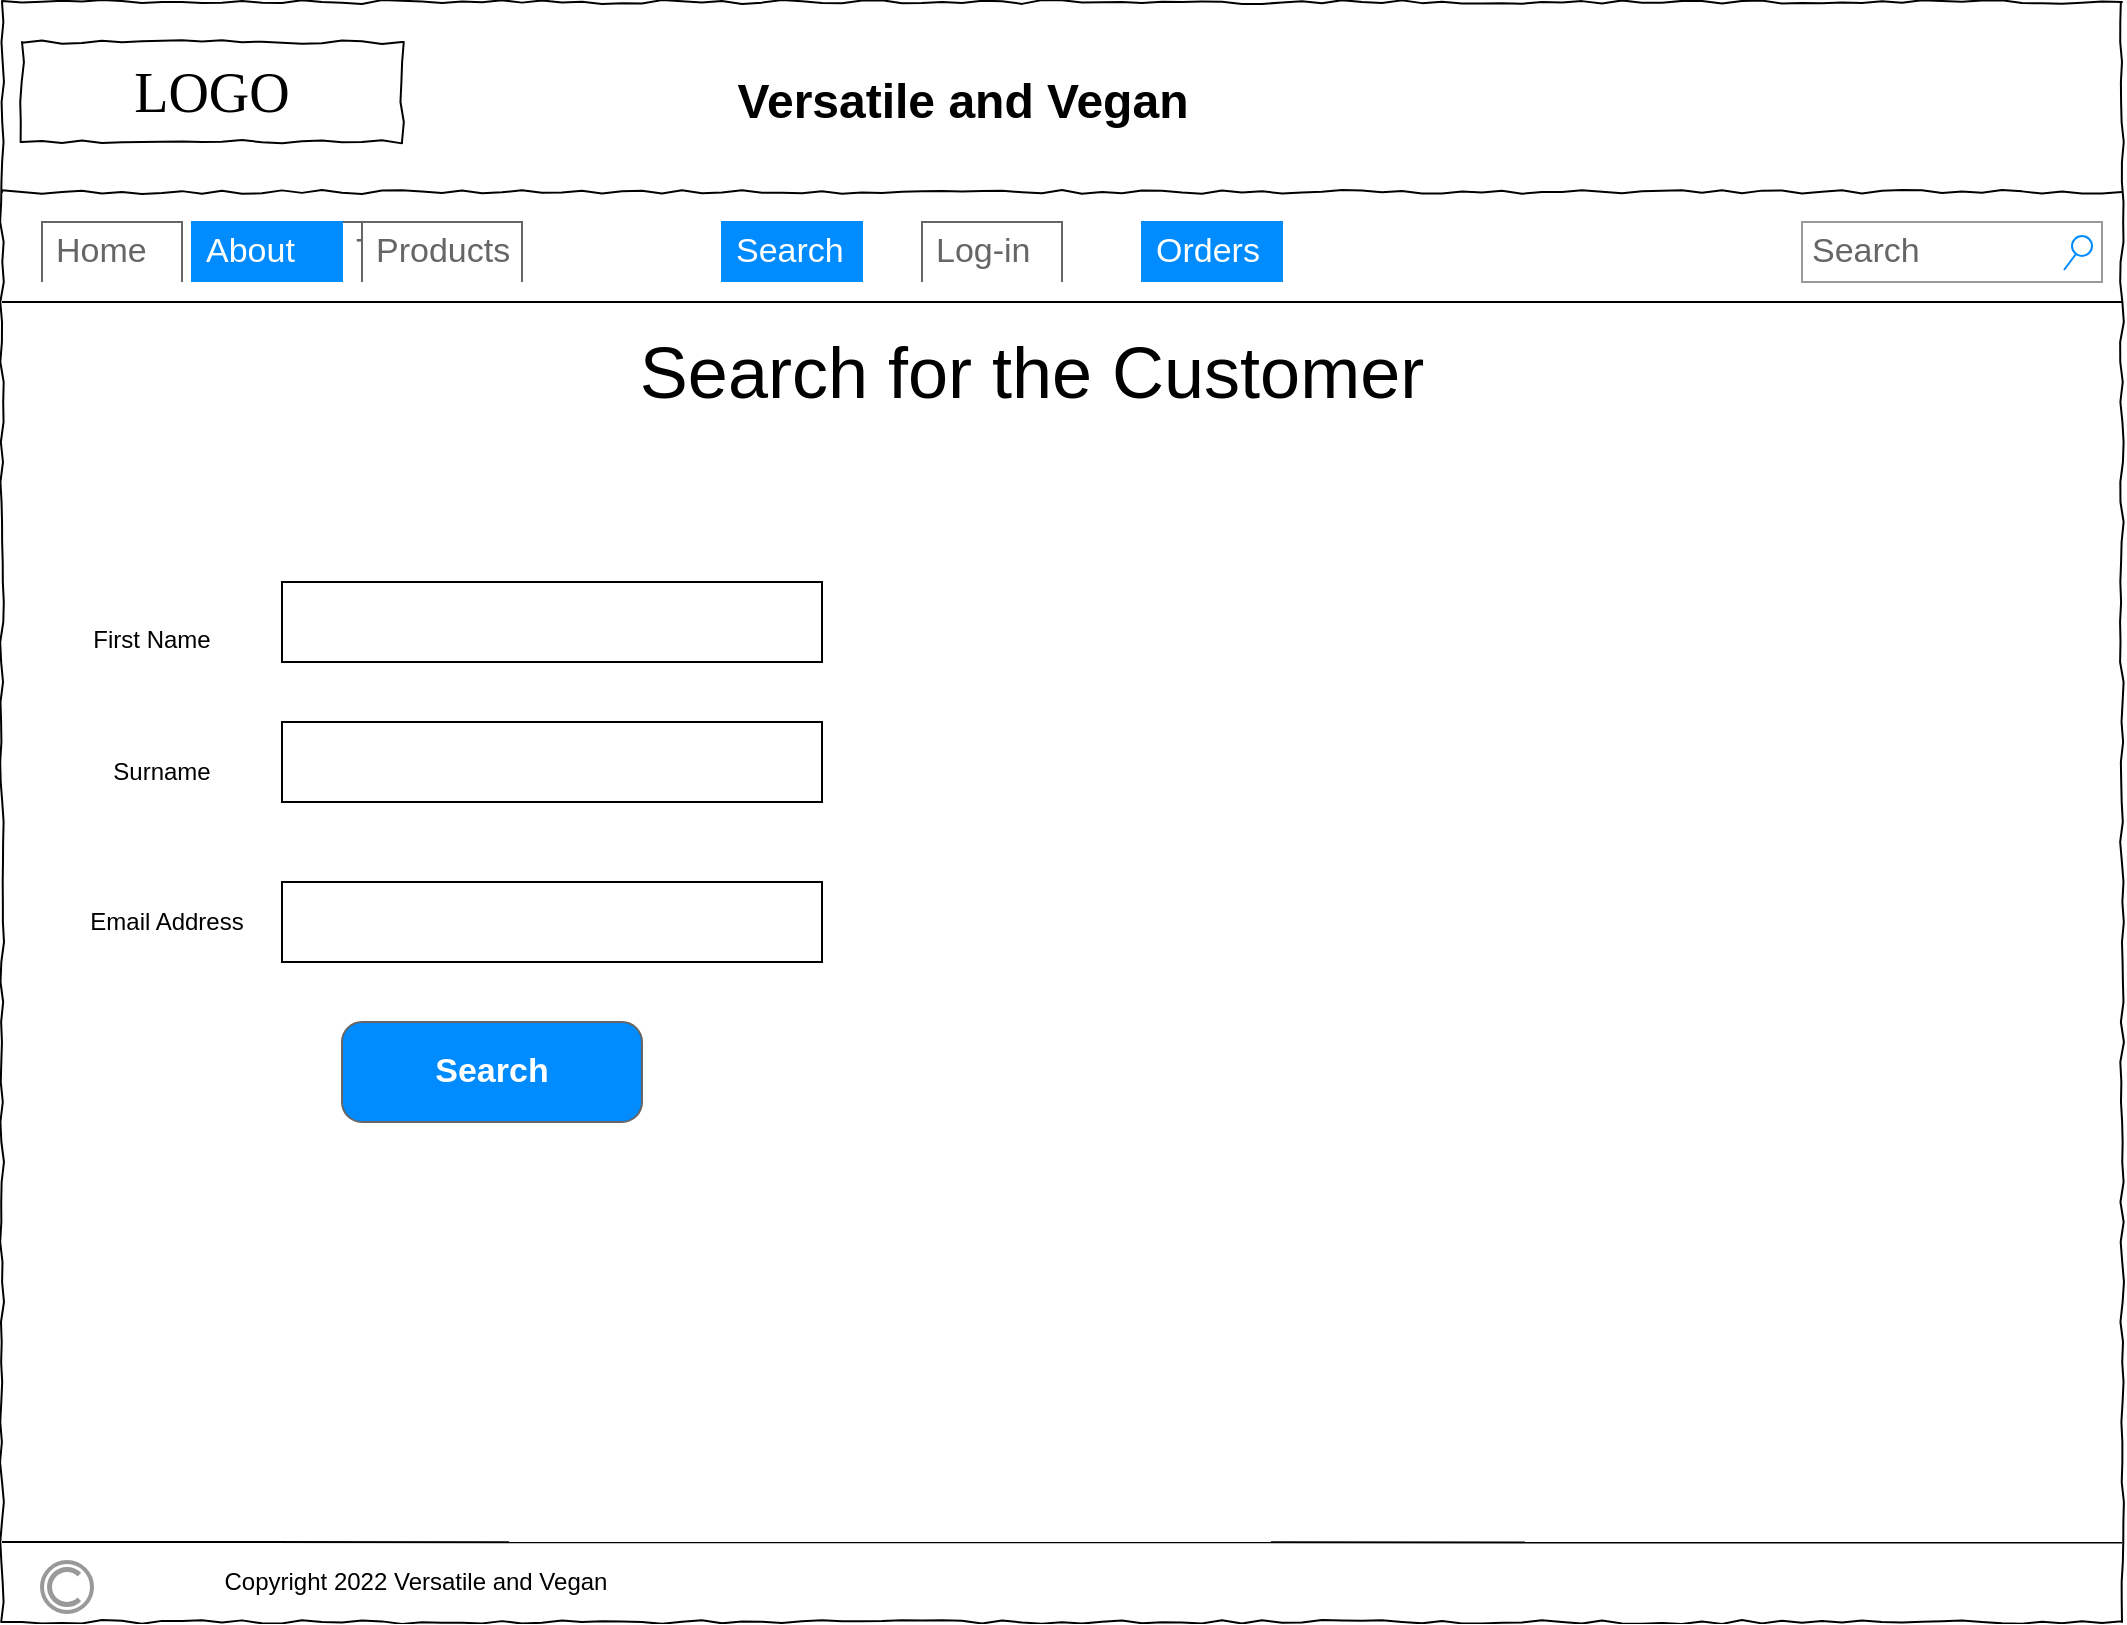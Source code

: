<mxfile version="18.0.7" type="github">
  <diagram name="Page-1" id="03018318-947c-dd8e-b7a3-06fadd420f32">
    <mxGraphModel dx="2062" dy="1154" grid="1" gridSize="10" guides="1" tooltips="1" connect="1" arrows="1" fold="1" page="1" pageScale="1" pageWidth="1100" pageHeight="850" background="none" math="0" shadow="0">
      <root>
        <mxCell id="0" />
        <mxCell id="1" parent="0" />
        <mxCell id="677b7b8949515195-1" value="" style="whiteSpace=wrap;html=1;rounded=0;shadow=0;labelBackgroundColor=none;strokeColor=#000000;strokeWidth=1;fillColor=none;fontFamily=Verdana;fontSize=12;fontColor=#000000;align=center;comic=1;" parent="1" vertex="1">
          <mxGeometry x="20" y="10" width="1060" height="810" as="geometry" />
        </mxCell>
        <mxCell id="677b7b8949515195-2" value="LOGO" style="whiteSpace=wrap;html=1;rounded=0;shadow=0;labelBackgroundColor=none;strokeWidth=1;fontFamily=Verdana;fontSize=28;align=center;comic=1;" parent="1" vertex="1">
          <mxGeometry x="30" y="30" width="190" height="50" as="geometry" />
        </mxCell>
        <mxCell id="677b7b8949515195-9" value="" style="line;strokeWidth=1;html=1;rounded=0;shadow=0;labelBackgroundColor=none;fillColor=none;fontFamily=Verdana;fontSize=14;fontColor=#000000;align=center;comic=1;" parent="1" vertex="1">
          <mxGeometry x="20" y="100" width="1060" height="10" as="geometry" />
        </mxCell>
        <mxCell id="BdIwxWL2ztRp1uxpC_Id-1" value="&lt;font style=&quot;font-size: 36px;&quot;&gt;Search for the Customer&lt;/font&gt;" style="text;html=1;strokeColor=none;fillColor=none;align=center;verticalAlign=middle;whiteSpace=wrap;rounded=0;" vertex="1" parent="1">
          <mxGeometry x="150" y="180" width="770" height="30" as="geometry" />
        </mxCell>
        <mxCell id="BdIwxWL2ztRp1uxpC_Id-7" value="" style="endArrow=none;html=1;rounded=0;fontSize=36;" edge="1" parent="1">
          <mxGeometry width="50" height="50" relative="1" as="geometry">
            <mxPoint x="20" y="160" as="sourcePoint" />
            <mxPoint x="1080" y="160" as="targetPoint" />
          </mxGeometry>
        </mxCell>
        <mxCell id="BdIwxWL2ztRp1uxpC_Id-8" value="Tab 1" style="strokeWidth=1;shadow=0;dashed=0;align=center;html=1;shape=mxgraph.mockup.forms.uRect;fontSize=17;fontColor=#666666;align=left;spacingLeft=5;strokeColor=#666666;" vertex="1" parent="1">
          <mxGeometry x="40" y="120" width="70" height="30" as="geometry" />
        </mxCell>
        <mxCell id="BdIwxWL2ztRp1uxpC_Id-9" value="Tab 2" style="strokeWidth=1;shadow=0;dashed=0;align=center;html=1;shape=mxgraph.mockup.forms.uRect;fontSize=17;fontColor=#ffffff;align=left;spacingLeft=5;strokeColor=#008cff;fillColor=#008cff;" vertex="1" parent="1">
          <mxGeometry x="115" y="120" width="70" height="30" as="geometry" />
        </mxCell>
        <mxCell id="BdIwxWL2ztRp1uxpC_Id-10" value="Tab 3" style="strokeWidth=1;shadow=0;dashed=0;align=center;html=1;shape=mxgraph.mockup.forms.uRect;fontSize=17;fontColor=#666666;align=left;spacingLeft=5;strokeColor=#666666;" vertex="1" parent="1">
          <mxGeometry x="190" y="120" width="70" height="30" as="geometry" />
        </mxCell>
        <mxCell id="BdIwxWL2ztRp1uxpC_Id-11" value="Home" style="strokeWidth=1;shadow=0;dashed=0;align=center;html=1;shape=mxgraph.mockup.forms.uRect;fontSize=17;fontColor=#666666;align=left;spacingLeft=5;strokeColor=#666666;" vertex="1" parent="1">
          <mxGeometry x="40" y="120" width="70" height="30" as="geometry" />
        </mxCell>
        <mxCell id="BdIwxWL2ztRp1uxpC_Id-12" value="About" style="strokeWidth=1;shadow=0;dashed=0;align=center;html=1;shape=mxgraph.mockup.forms.uRect;fontSize=17;fontColor=#ffffff;align=left;spacingLeft=5;strokeColor=#008cff;fillColor=#008cff;" vertex="1" parent="1">
          <mxGeometry x="115" y="120" width="75" height="30" as="geometry" />
        </mxCell>
        <mxCell id="BdIwxWL2ztRp1uxpC_Id-13" value="Products" style="strokeWidth=1;shadow=0;dashed=0;align=center;html=1;shape=mxgraph.mockup.forms.uRect;fontSize=17;fontColor=#666666;align=left;spacingLeft=5;strokeColor=#666666;" vertex="1" parent="1">
          <mxGeometry x="200" y="120" width="80" height="30" as="geometry" />
        </mxCell>
        <mxCell id="BdIwxWL2ztRp1uxpC_Id-15" value="Search" style="strokeWidth=1;shadow=0;dashed=0;align=center;html=1;shape=mxgraph.mockup.forms.uRect;fontSize=17;fontColor=#ffffff;align=left;spacingLeft=5;strokeColor=#008cff;fillColor=#008cff;" vertex="1" parent="1">
          <mxGeometry x="380" y="120" width="70" height="30" as="geometry" />
        </mxCell>
        <mxCell id="BdIwxWL2ztRp1uxpC_Id-16" value="Log-in" style="strokeWidth=1;shadow=0;dashed=0;align=center;html=1;shape=mxgraph.mockup.forms.uRect;fontSize=17;fontColor=#666666;align=left;spacingLeft=5;strokeColor=#666666;" vertex="1" parent="1">
          <mxGeometry x="480" y="120" width="70" height="30" as="geometry" />
        </mxCell>
        <mxCell id="BdIwxWL2ztRp1uxpC_Id-17" value="" style="endArrow=none;html=1;rounded=0;fontSize=36;entryX=1;entryY=0.951;entryDx=0;entryDy=0;entryPerimeter=0;" edge="1" parent="1" target="677b7b8949515195-1">
          <mxGeometry width="50" height="50" relative="1" as="geometry">
            <mxPoint x="20" y="780" as="sourcePoint" />
            <mxPoint x="70" y="730" as="targetPoint" />
          </mxGeometry>
        </mxCell>
        <mxCell id="BdIwxWL2ztRp1uxpC_Id-18" value="" style="strokeColor=#999999;verticalLabelPosition=bottom;shadow=0;dashed=0;verticalAlign=top;strokeWidth=2;html=1;shape=mxgraph.mockup.misc.copyrightIcon;fontSize=36;" vertex="1" parent="1">
          <mxGeometry x="40" y="790" width="25" height="25" as="geometry" />
        </mxCell>
        <mxCell id="BdIwxWL2ztRp1uxpC_Id-19" value="" style="rounded=0;whiteSpace=wrap;html=1;fontSize=36;" vertex="1" parent="1">
          <mxGeometry x="160" y="300" width="270" height="40" as="geometry" />
        </mxCell>
        <mxCell id="BdIwxWL2ztRp1uxpC_Id-20" value="" style="rounded=0;whiteSpace=wrap;html=1;fontSize=36;" vertex="1" parent="1">
          <mxGeometry x="160" y="370" width="270" height="40" as="geometry" />
        </mxCell>
        <mxCell id="BdIwxWL2ztRp1uxpC_Id-21" value="" style="rounded=0;whiteSpace=wrap;html=1;fontSize=36;" vertex="1" parent="1">
          <mxGeometry x="160" y="450" width="270" height="40" as="geometry" />
        </mxCell>
        <mxCell id="BdIwxWL2ztRp1uxpC_Id-22" value="&lt;font style=&quot;font-size: 12px;&quot;&gt;First Name&lt;/font&gt;" style="text;html=1;strokeColor=none;fillColor=none;align=center;verticalAlign=middle;whiteSpace=wrap;rounded=0;fontSize=36;" vertex="1" parent="1">
          <mxGeometry x="40" y="305" width="110" height="30" as="geometry" />
        </mxCell>
        <mxCell id="BdIwxWL2ztRp1uxpC_Id-23" value="Surname" style="text;html=1;strokeColor=none;fillColor=none;align=center;verticalAlign=middle;whiteSpace=wrap;rounded=0;fontSize=12;" vertex="1" parent="1">
          <mxGeometry x="50" y="380" width="100" height="30" as="geometry" />
        </mxCell>
        <mxCell id="BdIwxWL2ztRp1uxpC_Id-24" value="Email Address" style="text;html=1;strokeColor=none;fillColor=none;align=center;verticalAlign=middle;whiteSpace=wrap;rounded=0;fontSize=12;" vertex="1" parent="1">
          <mxGeometry x="55" y="455" width="95" height="30" as="geometry" />
        </mxCell>
        <mxCell id="BdIwxWL2ztRp1uxpC_Id-26" value="Search" style="strokeWidth=1;shadow=0;dashed=0;align=center;html=1;shape=mxgraph.mockup.forms.searchBox;strokeColor=#999999;mainText=;strokeColor2=#008cff;fontColor=#666666;fontSize=17;align=left;spacingLeft=3;" vertex="1" parent="1">
          <mxGeometry x="920" y="120" width="150" height="30" as="geometry" />
        </mxCell>
        <mxCell id="BdIwxWL2ztRp1uxpC_Id-27" value="Search" style="strokeWidth=1;shadow=0;dashed=0;align=center;html=1;shape=mxgraph.mockup.buttons.button;strokeColor=#666666;fontColor=#ffffff;mainText=;buttonStyle=round;fontSize=17;fontStyle=1;fillColor=#008cff;whiteSpace=wrap;" vertex="1" parent="1">
          <mxGeometry x="190" y="520" width="150" height="50" as="geometry" />
        </mxCell>
        <mxCell id="BdIwxWL2ztRp1uxpC_Id-28" value="Orders" style="strokeWidth=1;shadow=0;dashed=0;align=center;html=1;shape=mxgraph.mockup.forms.uRect;fontSize=17;fontColor=#ffffff;align=left;spacingLeft=5;strokeColor=#008cff;fillColor=#008cff;" vertex="1" parent="1">
          <mxGeometry x="590" y="120" width="70" height="30" as="geometry" />
        </mxCell>
        <mxCell id="BdIwxWL2ztRp1uxpC_Id-29" value="Copyright 2022&amp;nbsp;Versatile and Vegan " style="text;html=1;strokeColor=none;fillColor=none;align=center;verticalAlign=middle;whiteSpace=wrap;rounded=0;fontSize=12;" vertex="1" parent="1">
          <mxGeometry x="72.5" y="785" width="307.5" height="30" as="geometry" />
        </mxCell>
        <mxCell id="BdIwxWL2ztRp1uxpC_Id-30" value="Versatile and Vegan " style="text;strokeColor=none;fillColor=none;html=1;fontSize=24;fontStyle=1;verticalAlign=middle;align=center;" vertex="1" parent="1">
          <mxGeometry x="390" y="40" width="220" height="40" as="geometry" />
        </mxCell>
      </root>
    </mxGraphModel>
  </diagram>
</mxfile>
